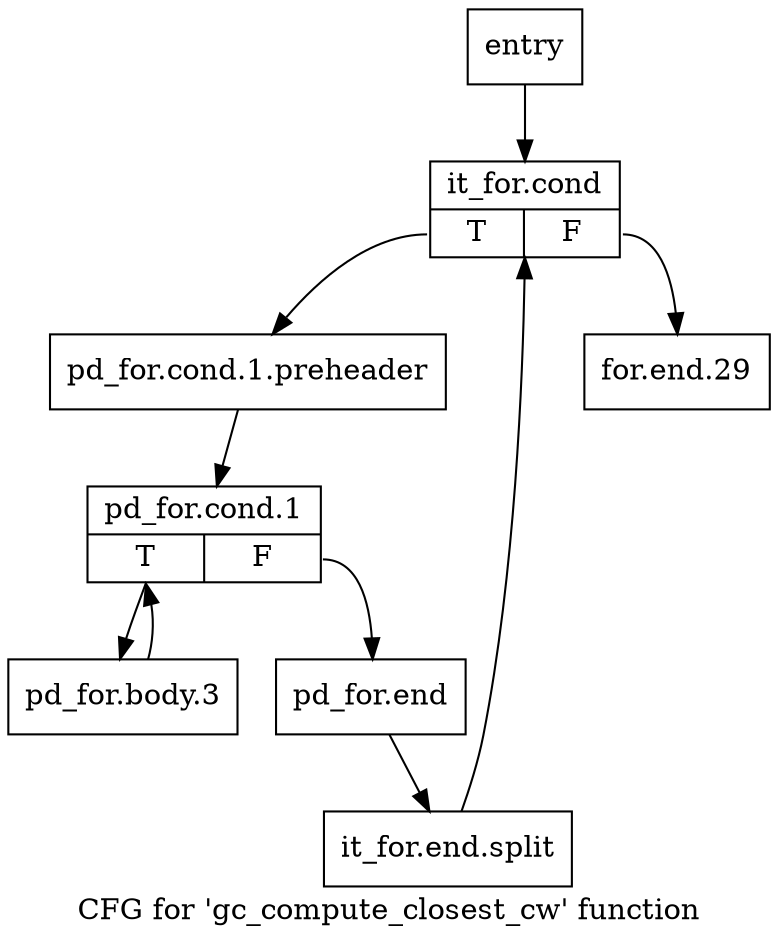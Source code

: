 digraph "CFG for 'gc_compute_closest_cw' function" {
	label="CFG for 'gc_compute_closest_cw' function";

	Node0xe7a0d0 [shape=record,label="{entry}"];
	Node0xe7a0d0 -> Node0xe968c0;
	Node0xe968c0 [shape=record,label="{it_for.cond|{<s0>T|<s1>F}}"];
	Node0xe968c0:s0 -> Node0xe96910;
	Node0xe968c0:s1 -> Node0xe972c0;
	Node0xe96910 [shape=record,label="{pd_for.cond.1.preheader}"];
	Node0xe96910 -> Node0xe96960;
	Node0xe96960 [shape=record,label="{pd_for.cond.1|{<s0>T|<s1>F}}"];
	Node0xe96960:s0 -> Node0xe97220;
	Node0xe96960:s1 -> Node0xe97270;
	Node0xe97220 [shape=record,label="{pd_for.body.3}"];
	Node0xe97220 -> Node0xe96960;
	Node0xe97270 [shape=record,label="{pd_for.end}"];
	Node0xe97270 -> Node0x149ffe0;
	Node0x149ffe0 [shape=record,label="{it_for.end.split}"];
	Node0x149ffe0 -> Node0xe968c0;
	Node0xe972c0 [shape=record,label="{for.end.29}"];
}
